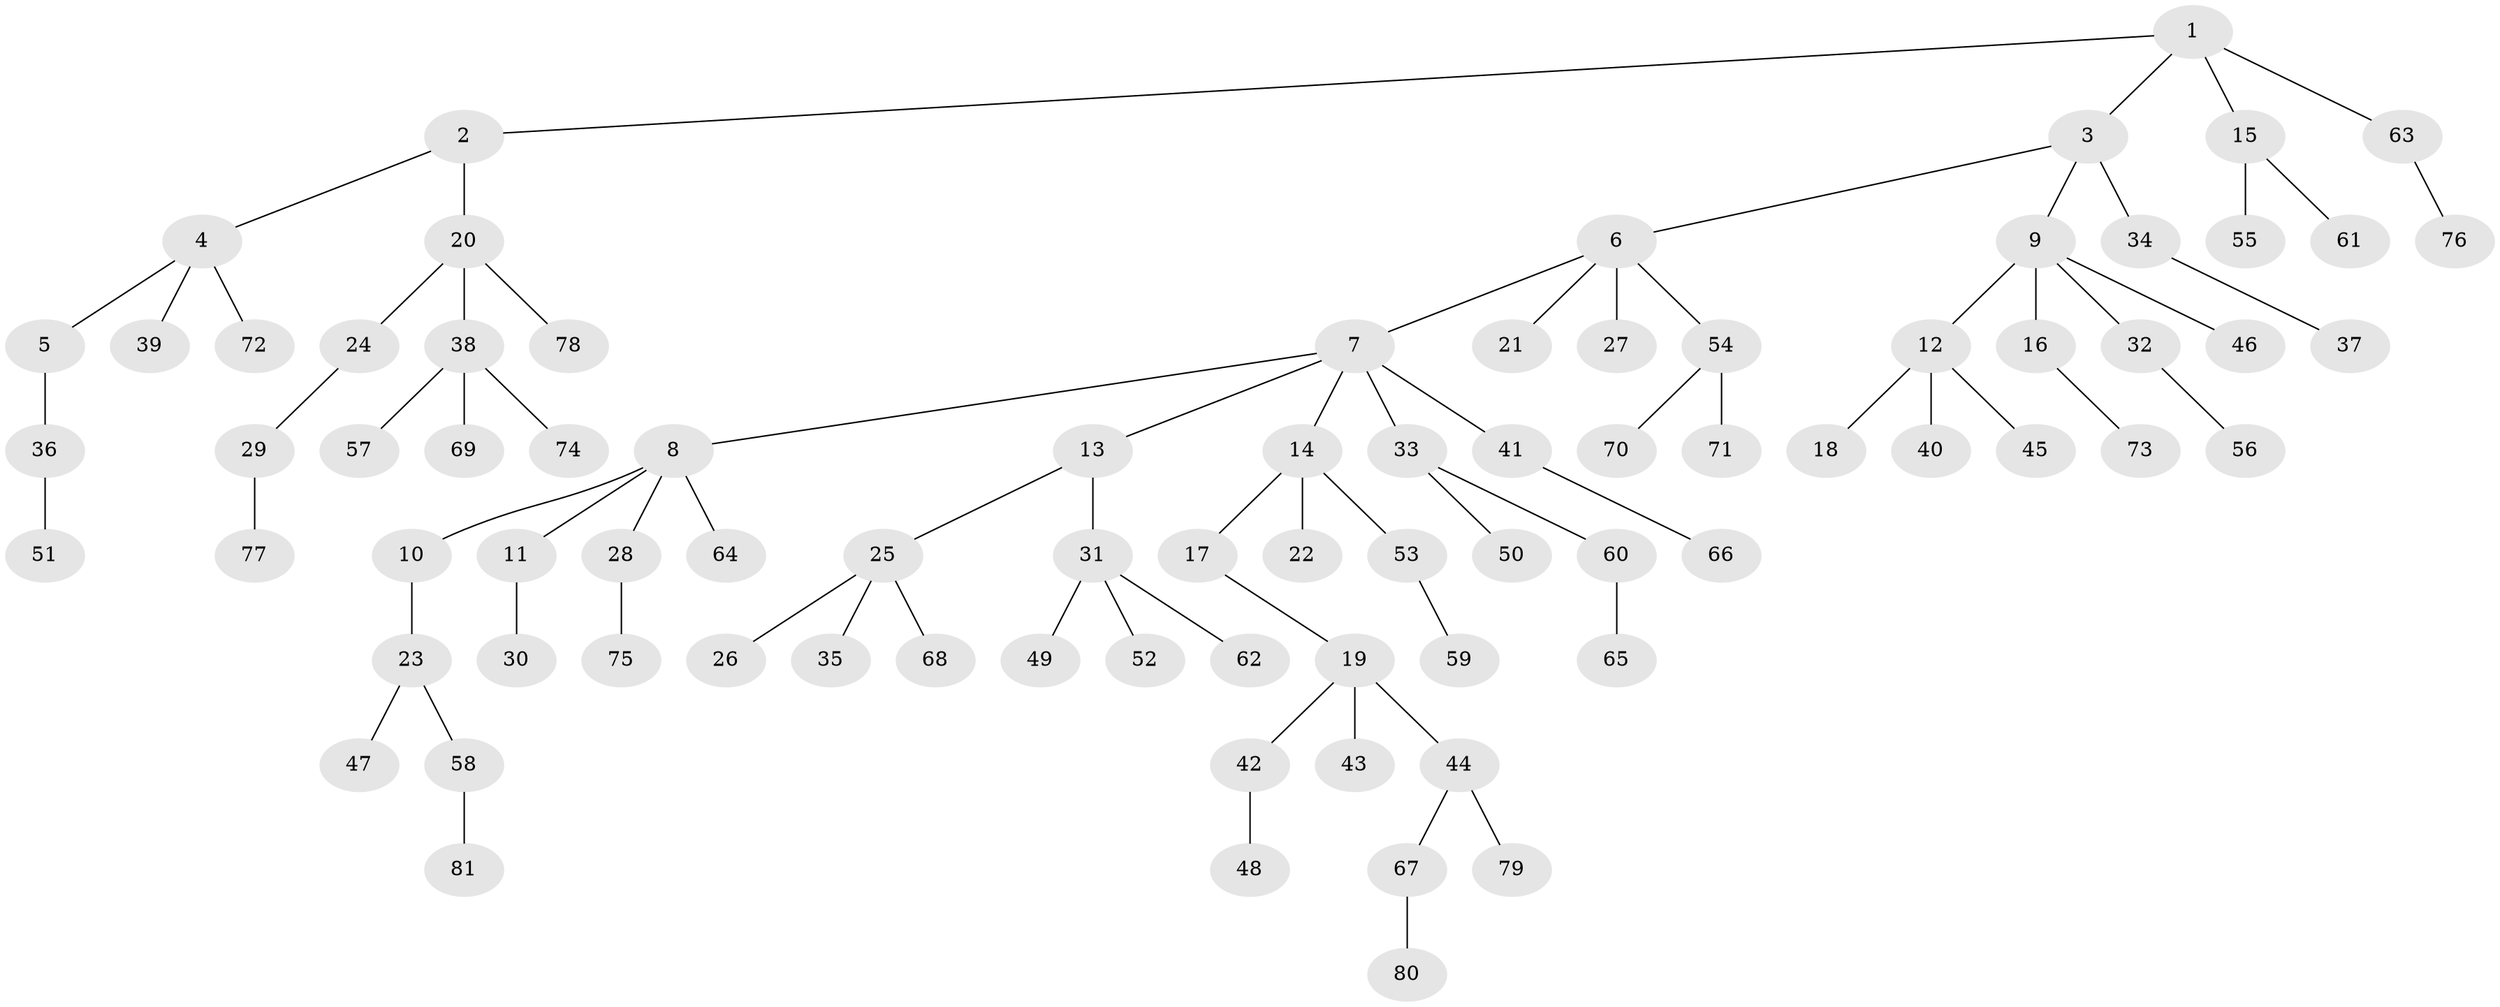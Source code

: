 // coarse degree distribution, {5: 0.041666666666666664, 4: 0.14583333333333334, 2: 0.10416666666666667, 7: 0.020833333333333332, 3: 0.0625, 1: 0.625}
// Generated by graph-tools (version 1.1) at 2025/19/03/04/25 18:19:24]
// undirected, 81 vertices, 80 edges
graph export_dot {
graph [start="1"]
  node [color=gray90,style=filled];
  1;
  2;
  3;
  4;
  5;
  6;
  7;
  8;
  9;
  10;
  11;
  12;
  13;
  14;
  15;
  16;
  17;
  18;
  19;
  20;
  21;
  22;
  23;
  24;
  25;
  26;
  27;
  28;
  29;
  30;
  31;
  32;
  33;
  34;
  35;
  36;
  37;
  38;
  39;
  40;
  41;
  42;
  43;
  44;
  45;
  46;
  47;
  48;
  49;
  50;
  51;
  52;
  53;
  54;
  55;
  56;
  57;
  58;
  59;
  60;
  61;
  62;
  63;
  64;
  65;
  66;
  67;
  68;
  69;
  70;
  71;
  72;
  73;
  74;
  75;
  76;
  77;
  78;
  79;
  80;
  81;
  1 -- 2;
  1 -- 3;
  1 -- 15;
  1 -- 63;
  2 -- 4;
  2 -- 20;
  3 -- 6;
  3 -- 9;
  3 -- 34;
  4 -- 5;
  4 -- 39;
  4 -- 72;
  5 -- 36;
  6 -- 7;
  6 -- 21;
  6 -- 27;
  6 -- 54;
  7 -- 8;
  7 -- 13;
  7 -- 14;
  7 -- 33;
  7 -- 41;
  8 -- 10;
  8 -- 11;
  8 -- 28;
  8 -- 64;
  9 -- 12;
  9 -- 16;
  9 -- 32;
  9 -- 46;
  10 -- 23;
  11 -- 30;
  12 -- 18;
  12 -- 40;
  12 -- 45;
  13 -- 25;
  13 -- 31;
  14 -- 17;
  14 -- 22;
  14 -- 53;
  15 -- 55;
  15 -- 61;
  16 -- 73;
  17 -- 19;
  19 -- 42;
  19 -- 43;
  19 -- 44;
  20 -- 24;
  20 -- 38;
  20 -- 78;
  23 -- 47;
  23 -- 58;
  24 -- 29;
  25 -- 26;
  25 -- 35;
  25 -- 68;
  28 -- 75;
  29 -- 77;
  31 -- 49;
  31 -- 52;
  31 -- 62;
  32 -- 56;
  33 -- 50;
  33 -- 60;
  34 -- 37;
  36 -- 51;
  38 -- 57;
  38 -- 69;
  38 -- 74;
  41 -- 66;
  42 -- 48;
  44 -- 67;
  44 -- 79;
  53 -- 59;
  54 -- 70;
  54 -- 71;
  58 -- 81;
  60 -- 65;
  63 -- 76;
  67 -- 80;
}
